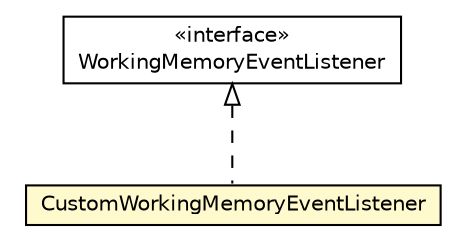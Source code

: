 #!/usr/local/bin/dot
#
# Class diagram 
# Generated by UMLGraph version R5_6-24-gf6e263 (http://www.umlgraph.org/)
#

digraph G {
	edge [fontname="Helvetica",fontsize=10,labelfontname="Helvetica",labelfontsize=10];
	node [fontname="Helvetica",fontsize=10,shape=plaintext];
	nodesep=0.25;
	ranksep=0.5;
	// org.universAAL.drools.engine.CustomWorkingMemoryEventListener
	c3254 [label=<<table title="org.universAAL.drools.engine.CustomWorkingMemoryEventListener" border="0" cellborder="1" cellspacing="0" cellpadding="2" port="p" bgcolor="lemonChiffon" href="./CustomWorkingMemoryEventListener.html">
		<tr><td><table border="0" cellspacing="0" cellpadding="1">
<tr><td align="center" balign="center"> CustomWorkingMemoryEventListener </td></tr>
		</table></td></tr>
		</table>>, URL="./CustomWorkingMemoryEventListener.html", fontname="Helvetica", fontcolor="black", fontsize=10.0];
	//org.universAAL.drools.engine.CustomWorkingMemoryEventListener implements org.drools.event.rule.WorkingMemoryEventListener
	c3261:p -> c3254:p [dir=back,arrowtail=empty,style=dashed];
	// org.drools.event.rule.WorkingMemoryEventListener
	c3261 [label=<<table title="org.drools.event.rule.WorkingMemoryEventListener" border="0" cellborder="1" cellspacing="0" cellpadding="2" port="p" href="http://java.sun.com/j2se/1.4.2/docs/api/org/drools/event/rule/WorkingMemoryEventListener.html">
		<tr><td><table border="0" cellspacing="0" cellpadding="1">
<tr><td align="center" balign="center"> &#171;interface&#187; </td></tr>
<tr><td align="center" balign="center"> WorkingMemoryEventListener </td></tr>
		</table></td></tr>
		</table>>, URL="http://java.sun.com/j2se/1.4.2/docs/api/org/drools/event/rule/WorkingMemoryEventListener.html", fontname="Helvetica", fontcolor="black", fontsize=10.0];
}

